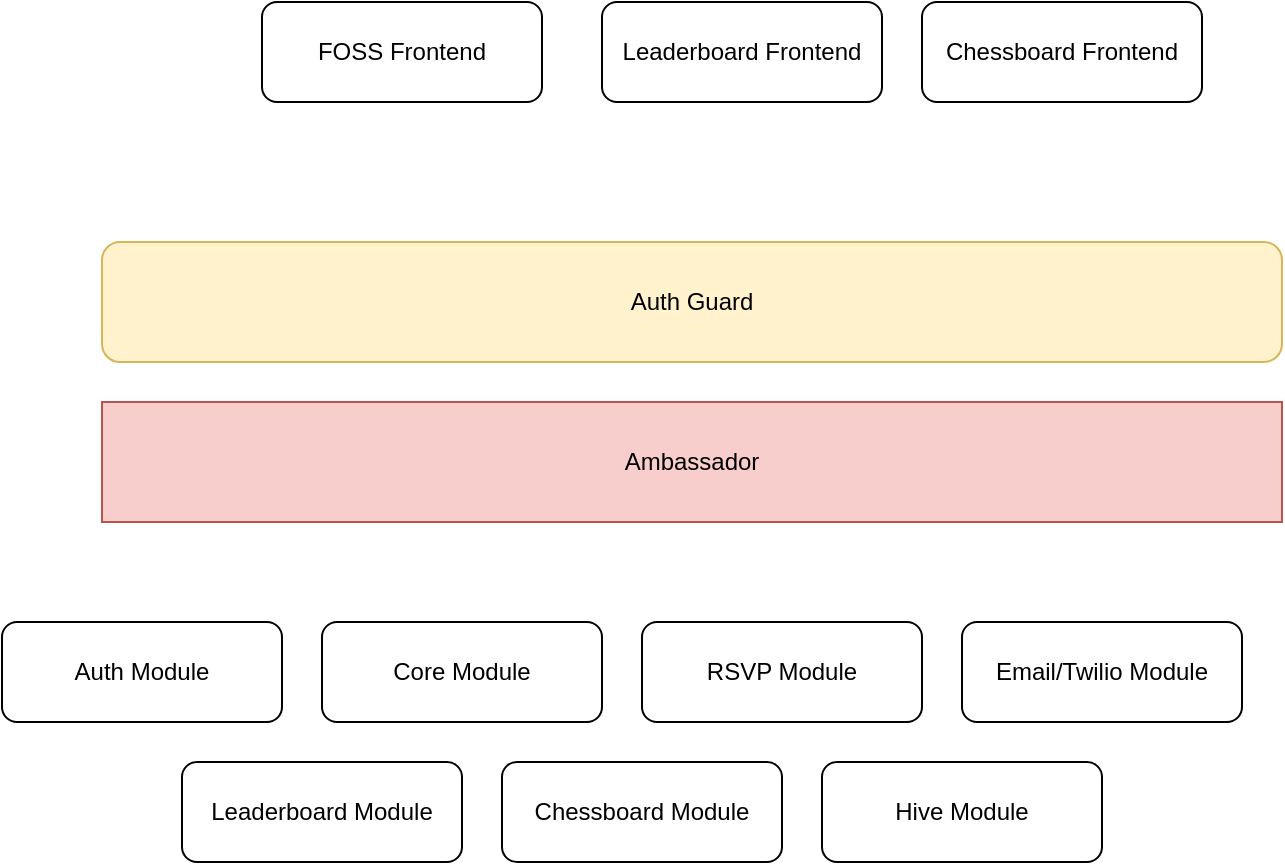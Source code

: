 <mxfile>
    <diagram id="ANk3fWedG8D2sAgOvF1n" name="Page-1">
        <mxGraphModel dx="898" dy="669" grid="1" gridSize="10" guides="1" tooltips="1" connect="1" arrows="1" fold="1" page="1" pageScale="1" pageWidth="827" pageHeight="1169" math="0" shadow="0">
            <root>
                <mxCell id="0"/>
                <mxCell id="1" parent="0"/>
                <mxCell id="2" value="Auth Guard" style="rounded=1;whiteSpace=wrap;html=1;fillColor=#fff2cc;strokeColor=#d6b656;" vertex="1" parent="1">
                    <mxGeometry x="90" y="280" width="590" height="60" as="geometry"/>
                </mxCell>
                <mxCell id="3" value="Ambassador" style="rounded=0;whiteSpace=wrap;html=1;fillColor=#f8cecc;strokeColor=#b85450;" vertex="1" parent="1">
                    <mxGeometry x="90" y="360" width="590" height="60" as="geometry"/>
                </mxCell>
                <mxCell id="4" value="Auth Module" style="rounded=1;whiteSpace=wrap;html=1;" vertex="1" parent="1">
                    <mxGeometry x="40" y="470" width="140" height="50" as="geometry"/>
                </mxCell>
                <mxCell id="5" value="Core Module" style="rounded=1;whiteSpace=wrap;html=1;" vertex="1" parent="1">
                    <mxGeometry x="200" y="470" width="140" height="50" as="geometry"/>
                </mxCell>
                <mxCell id="6" value="RSVP Module" style="rounded=1;whiteSpace=wrap;html=1;" vertex="1" parent="1">
                    <mxGeometry x="360" y="470" width="140" height="50" as="geometry"/>
                </mxCell>
                <mxCell id="7" value="Email/Twilio Module" style="rounded=1;whiteSpace=wrap;html=1;" vertex="1" parent="1">
                    <mxGeometry x="520" y="470" width="140" height="50" as="geometry"/>
                </mxCell>
                <mxCell id="12" value="FOSS Frontend" style="rounded=1;whiteSpace=wrap;html=1;" vertex="1" parent="1">
                    <mxGeometry x="170" y="160" width="140" height="50" as="geometry"/>
                </mxCell>
                <mxCell id="14" value="Leaderboard Module" style="rounded=1;whiteSpace=wrap;html=1;" vertex="1" parent="1">
                    <mxGeometry x="130" y="540" width="140" height="50" as="geometry"/>
                </mxCell>
                <mxCell id="15" value="Chessboard Module" style="rounded=1;whiteSpace=wrap;html=1;" vertex="1" parent="1">
                    <mxGeometry x="290" y="540" width="140" height="50" as="geometry"/>
                </mxCell>
                <mxCell id="16" value="Leaderboard Frontend" style="rounded=1;whiteSpace=wrap;html=1;" vertex="1" parent="1">
                    <mxGeometry x="340" y="160" width="140" height="50" as="geometry"/>
                </mxCell>
                <mxCell id="17" value="Chessboard Frontend" style="rounded=1;whiteSpace=wrap;html=1;" vertex="1" parent="1">
                    <mxGeometry x="500" y="160" width="140" height="50" as="geometry"/>
                </mxCell>
                <mxCell id="18" value="Hive Module" style="rounded=1;whiteSpace=wrap;html=1;" vertex="1" parent="1">
                    <mxGeometry x="450" y="540" width="140" height="50" as="geometry"/>
                </mxCell>
            </root>
        </mxGraphModel>
    </diagram>
</mxfile>